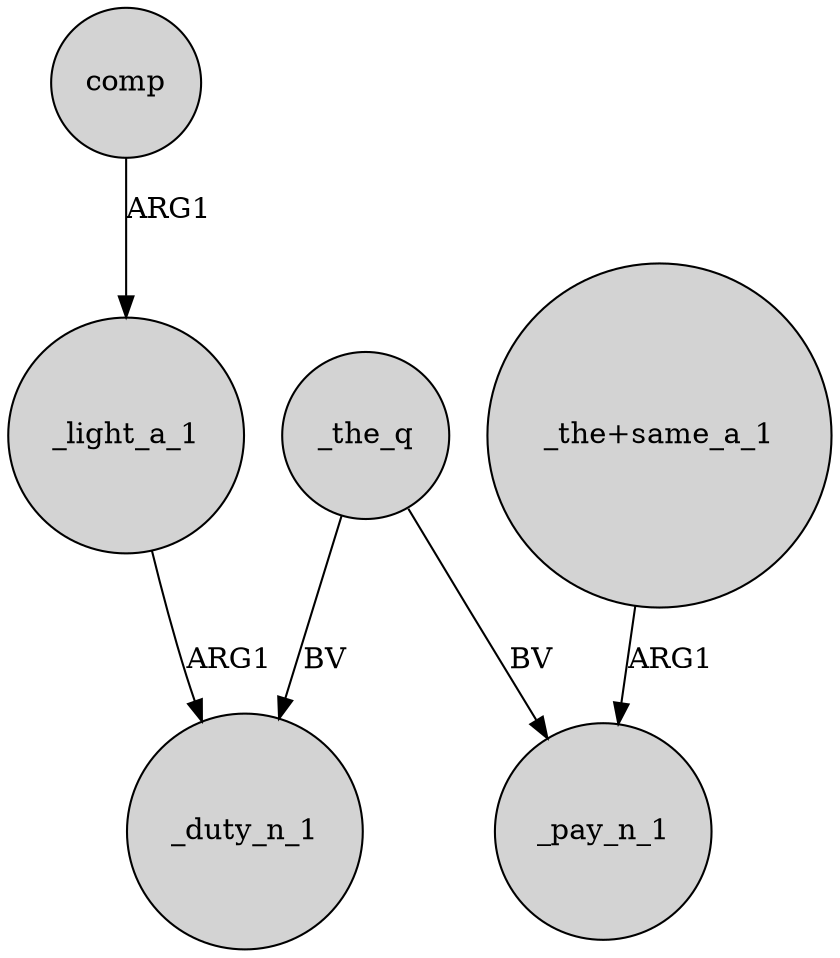 digraph {
	node [shape=circle style=filled]
	_the_q -> _duty_n_1 [label=BV]
	_light_a_1 -> _duty_n_1 [label=ARG1]
	comp -> _light_a_1 [label=ARG1]
	_the_q -> _pay_n_1 [label=BV]
	"_the+same_a_1" -> _pay_n_1 [label=ARG1]
}
